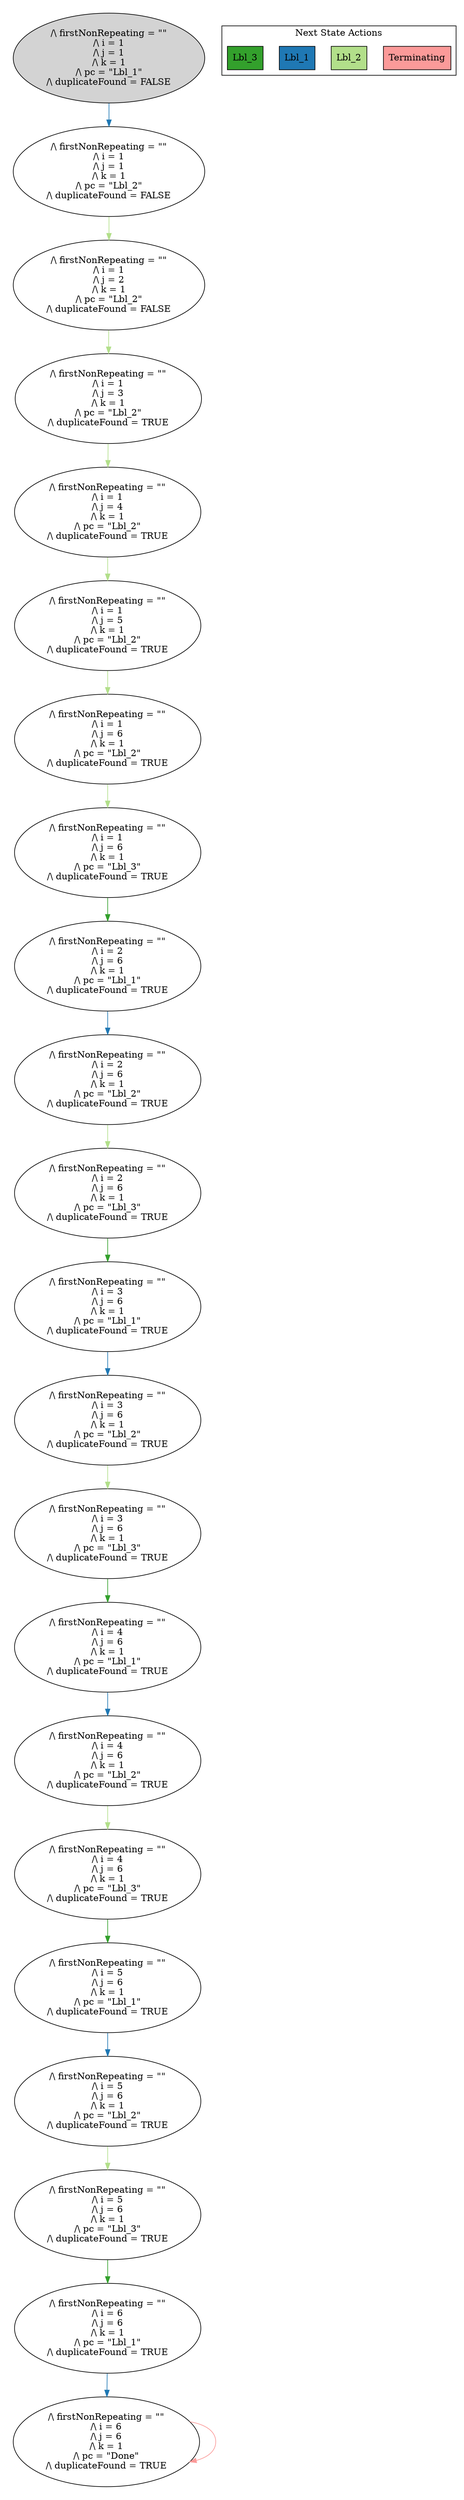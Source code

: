 strict digraph DiskGraph {
edge [colorscheme="paired12"]
nodesep=0.35;
subgraph cluster_graph {
color="white";
2311474867033224380 [label="/\\ firstNonRepeating = \"\"\n/\\ i = 1\n/\\ j = 1\n/\\ k = 1\n/\\ pc = \"Lbl_1\"\n/\\ duplicateFound = FALSE",style = filled]
2311474867033224380 -> 2351595668394166407 [label="",color="2",fontcolor="2"];
2351595668394166407 [label="/\\ firstNonRepeating = \"\"\n/\\ i = 1\n/\\ j = 1\n/\\ k = 1\n/\\ pc = \"Lbl_2\"\n/\\ duplicateFound = FALSE"];
2351595668394166407 -> 4419008726302542551 [label="",color="3",fontcolor="3"];
4419008726302542551 [label="/\\ firstNonRepeating = \"\"\n/\\ i = 1\n/\\ j = 2\n/\\ k = 1\n/\\ pc = \"Lbl_2\"\n/\\ duplicateFound = FALSE"];
4419008726302542551 -> -3166857433020980293 [label="",color="3",fontcolor="3"];
-3166857433020980293 [label="/\\ firstNonRepeating = \"\"\n/\\ i = 1\n/\\ j = 3\n/\\ k = 1\n/\\ pc = \"Lbl_2\"\n/\\ duplicateFound = TRUE"];
-3166857433020980293 -> -1964057477848016597 [label="",color="3",fontcolor="3"];
-1964057477848016597 [label="/\\ firstNonRepeating = \"\"\n/\\ i = 1\n/\\ j = 4\n/\\ k = 1\n/\\ pc = \"Lbl_2\"\n/\\ duplicateFound = TRUE"];
-1964057477848016597 -> -1157730323053238501 [label="",color="3",fontcolor="3"];
-1157730323053238501 [label="/\\ firstNonRepeating = \"\"\n/\\ i = 1\n/\\ j = 5\n/\\ k = 1\n/\\ pc = \"Lbl_2\"\n/\\ duplicateFound = TRUE"];
-1157730323053238501 -> -1000053462289832629 [label="",color="3",fontcolor="3"];
-1000053462289832629 [label="/\\ firstNonRepeating = \"\"\n/\\ i = 1\n/\\ j = 6\n/\\ k = 1\n/\\ pc = \"Lbl_2\"\n/\\ duplicateFound = TRUE"];
-1000053462289832629 -> 5513024296195974501 [label="",color="3",fontcolor="3"];
5513024296195974501 [label="/\\ firstNonRepeating = \"\"\n/\\ i = 1\n/\\ j = 6\n/\\ k = 1\n/\\ pc = \"Lbl_3\"\n/\\ duplicateFound = TRUE"];
5513024296195974501 -> -6988773582385386479 [label="",color="4",fontcolor="4"];
-6988773582385386479 [label="/\\ firstNonRepeating = \"\"\n/\\ i = 2\n/\\ j = 6\n/\\ k = 1\n/\\ pc = \"Lbl_1\"\n/\\ duplicateFound = TRUE"];
-6988773582385386479 -> -6938803905619718102 [label="",color="2",fontcolor="2"];
-6938803905619718102 [label="/\\ firstNonRepeating = \"\"\n/\\ i = 2\n/\\ j = 6\n/\\ k = 1\n/\\ pc = \"Lbl_2\"\n/\\ duplicateFound = TRUE"];
-6938803905619718102 -> 2389511804745863172 [label="",color="3",fontcolor="3"];
2389511804745863172 [label="/\\ firstNonRepeating = \"\"\n/\\ i = 2\n/\\ j = 6\n/\\ k = 1\n/\\ pc = \"Lbl_3\"\n/\\ duplicateFound = TRUE"];
2389511804745863172 -> -4928119536803643186 [label="",color="4",fontcolor="4"];
-4928119536803643186 [label="/\\ firstNonRepeating = \"\"\n/\\ i = 3\n/\\ j = 6\n/\\ k = 1\n/\\ pc = \"Lbl_1\"\n/\\ duplicateFound = TRUE"];
-4928119536803643186 -> -4959232245520827147 [label="",color="2",fontcolor="2"];
-4959232245520827147 [label="/\\ firstNonRepeating = \"\"\n/\\ i = 3\n/\\ j = 6\n/\\ k = 1\n/\\ pc = \"Lbl_2\"\n/\\ duplicateFound = TRUE"];
-4959232245520827147 -> 409948803556850907 [label="",color="3",fontcolor="3"];
409948803556850907 [label="/\\ firstNonRepeating = \"\"\n/\\ i = 3\n/\\ j = 6\n/\\ k = 1\n/\\ pc = \"Lbl_3\"\n/\\ duplicateFound = TRUE"];
409948803556850907 -> 4923568082737858259 [label="",color="4",fontcolor="4"];
4923568082737858259 [label="/\\ firstNonRepeating = \"\"\n/\\ i = 4\n/\\ j = 6\n/\\ k = 1\n/\\ pc = \"Lbl_1\"\n/\\ duplicateFound = TRUE"];
4923568082737858259 -> 4963686959918873320 [label="",color="2",fontcolor="2"];
4963686959918873320 [label="/\\ firstNonRepeating = \"\"\n/\\ i = 4\n/\\ j = 6\n/\\ k = 1\n/\\ pc = \"Lbl_2\"\n/\\ duplicateFound = TRUE"];
4963686959918873320 -> -396417706637083962 [label="",color="3",fontcolor="3"];
-396417706637083962 [label="/\\ firstNonRepeating = \"\"\n/\\ i = 4\n/\\ j = 6\n/\\ k = 1\n/\\ pc = \"Lbl_3\"\n/\\ duplicateFound = TRUE"];
-396417706637083962 -> 6975276501724457484 [label="",color="4",fontcolor="4"];
6975276501724457484 [label="/\\ firstNonRepeating = \"\"\n/\\ i = 5\n/\\ j = 6\n/\\ k = 1\n/\\ pc = \"Lbl_1\"\n/\\ duplicateFound = TRUE"];
6975276501724457484 -> 6952327391931995703 [label="",color="2",fontcolor="2"];
6952327391931995703 [label="/\\ firstNonRepeating = \"\"\n/\\ i = 5\n/\\ j = 6\n/\\ k = 1\n/\\ pc = \"Lbl_2\"\n/\\ duplicateFound = TRUE"];
6952327391931995703 -> -2385067071909636583 [label="",color="3",fontcolor="3"];
-2385067071909636583 [label="/\\ firstNonRepeating = \"\"\n/\\ i = 5\n/\\ j = 6\n/\\ k = 1\n/\\ pc = \"Lbl_3\"\n/\\ duplicateFound = TRUE"];
-2385067071909636583 -> 965559454781890413 [label="",color="4",fontcolor="4"];
965559454781890413 [label="/\\ firstNonRepeating = \"\"\n/\\ i = 6\n/\\ j = 6\n/\\ k = 1\n/\\ pc = \"Lbl_1\"\n/\\ duplicateFound = TRUE"];
965559454781890413 -> -5828035991910223740 [label="",color="2",fontcolor="2"];
-5828035991910223740 [label="/\\ firstNonRepeating = \"\"\n/\\ i = 6\n/\\ j = 6\n/\\ k = 1\n/\\ pc = \"Done\"\n/\\ duplicateFound = TRUE"];
-5828035991910223740 -> -5828035991910223740 [label="",color="5",fontcolor="5"];
{rank = same; 2311474867033224380;}
{rank = same; 2351595668394166407;}
{rank = same; 4419008726302542551;}
{rank = same; -3166857433020980293;}
{rank = same; -1964057477848016597;}
{rank = same; -1157730323053238501;}
{rank = same; -1000053462289832629;}
{rank = same; 5513024296195974501;}
{rank = same; -6988773582385386479;}
{rank = same; -6938803905619718102;}
{rank = same; 2389511804745863172;}
{rank = same; -4928119536803643186;}
{rank = same; -4959232245520827147;}
{rank = same; 409948803556850907;}
{rank = same; 4923568082737858259;}
{rank = same; 4963686959918873320;}
{rank = same; -396417706637083962;}
{rank = same; 6975276501724457484;}
{rank = same; 6952327391931995703;}
{rank = same; -2385067071909636583;}
{rank = same; 965559454781890413;}
{rank = same; -5828035991910223740;}
}
subgraph cluster_legend {graph[style=bold];label = "Next State Actions" style="solid"
node [ labeljust="l",colorscheme="paired12",style=filled,shape=record ]
Terminating [label="Terminating",fillcolor=5]
Lbl_2 [label="Lbl_2",fillcolor=3]
Lbl_1 [label="Lbl_1",fillcolor=2]
Lbl_3 [label="Lbl_3",fillcolor=4]
}}